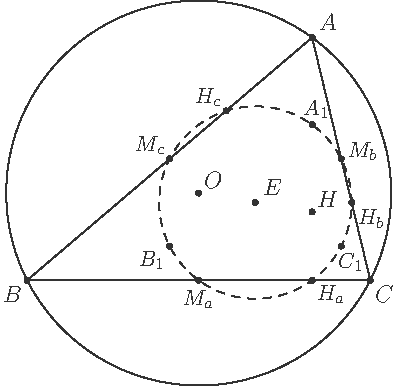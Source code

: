 import geometry;
size(7cm);

pen penColor = rgb("333333");

triangle t = triangleabc(4, 6, 5.5);

point A = t.C;
point B = t.A;
point C = t.B;

circle w = circle(t);

point O = w.C;
point H = orthocentercenter(t);
point _E = midpoint(segment(O, H));

point Ma = midpoint(segment(C, B));
point Mc = midpoint(segment(A, B));
point Mb = midpoint(segment(C, A));

point Ha = intersectionpoint(line(A, H), line(B, C));
point Hb = intersectionpoint(line(B, H), line(A, C));
point Hc = intersectionpoint(line(C, H), line(B, A));

point A1 = midpoint(segment(A, H));
point C1 = midpoint(segment(C, H));
point B1 = midpoint(segment(B, H));



circle e = circle(_E, w.r/2);



//draw

dot("$A$", A, N+E, fontsize(12) + penColor);
dot("$B$", B, SW, fontsize(12) + penColor);
dot("$C$", C, SE, fontsize(12) + penColor);

draw(t, penColor);
draw(w, penColor);
draw(e, penColor+dashed);


dot("$E$", _E, N+E, fontsize(12) + penColor);
dot("$O$", O, NE, fontsize(12) + penColor);
dot("$H$", H, NE, fontsize(12) + penColor);



dot("$C_1$", C1, S+E*0.5, fontsize(11) + penColor);
dot("$B_1$", B1, SW, fontsize(11) + penColor);
dot("$A_1$", A1, N+E*0.2, fontsize(11) + penColor);

dot("$H_b$", Hb, S+E, fontsize(11) + penColor);
dot("$H_c$", Hc, NW, fontsize(11) + penColor);
dot("$H_a$", Ha, SE, fontsize(11) + penColor);

dot("$M_b$", Mb, N*0.5+E, fontsize(11) + penColor);
dot("$M_c$", Mc, NW, fontsize(11) + penColor);
dot("$M_a$", Ma, S*1.5, fontsize(11) + penColor);

